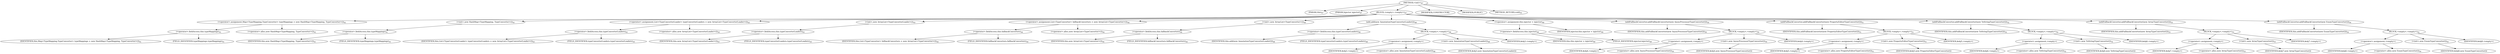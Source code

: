 digraph "&lt;init&gt;" {  
"97" [label = <(METHOD,&lt;init&gt;)<SUB>47</SUB>> ]
"4" [label = <(PARAM,this)<SUB>47</SUB>> ]
"98" [label = <(PARAM,Injector injector)<SUB>47</SUB>> ]
"99" [label = <(BLOCK,&lt;empty&gt;,&lt;empty&gt;)<SUB>47</SUB>> ]
"100" [label = <(&lt;operator&gt;.assignment,Map&lt;TypeMapping,TypeConverter&gt; typeMappings = new HashMap&lt;TypeMapping, TypeConverter&gt;())<SUB>41</SUB>> ]
"101" [label = <(&lt;operator&gt;.fieldAccess,this.typeMappings)<SUB>41</SUB>> ]
"102" [label = <(IDENTIFIER,this,Map&lt;TypeMapping,TypeConverter&gt; typeMappings = new HashMap&lt;TypeMapping, TypeConverter&gt;())<SUB>41</SUB>> ]
"103" [label = <(FIELD_IDENTIFIER,typeMappings,typeMappings)<SUB>41</SUB>> ]
"104" [label = <(&lt;operator&gt;.alloc,new HashMap&lt;TypeMapping, TypeConverter&gt;())<SUB>41</SUB>> ]
"105" [label = <(&lt;init&gt;,new HashMap&lt;TypeMapping, TypeConverter&gt;())<SUB>41</SUB>> ]
"106" [label = <(&lt;operator&gt;.fieldAccess,this.typeMappings)<SUB>41</SUB>> ]
"107" [label = <(IDENTIFIER,this,new HashMap&lt;TypeMapping, TypeConverter&gt;())<SUB>41</SUB>> ]
"108" [label = <(FIELD_IDENTIFIER,typeMappings,typeMappings)<SUB>41</SUB>> ]
"109" [label = <(&lt;operator&gt;.assignment,List&lt;TypeConverterLoader&gt; typeConverterLoaders = new ArrayList&lt;TypeConverterLoader&gt;())<SUB>43</SUB>> ]
"110" [label = <(&lt;operator&gt;.fieldAccess,this.typeConverterLoaders)<SUB>43</SUB>> ]
"111" [label = <(IDENTIFIER,this,List&lt;TypeConverterLoader&gt; typeConverterLoaders = new ArrayList&lt;TypeConverterLoader&gt;())<SUB>43</SUB>> ]
"112" [label = <(FIELD_IDENTIFIER,typeConverterLoaders,typeConverterLoaders)<SUB>43</SUB>> ]
"113" [label = <(&lt;operator&gt;.alloc,new ArrayList&lt;TypeConverterLoader&gt;())<SUB>43</SUB>> ]
"114" [label = <(&lt;init&gt;,new ArrayList&lt;TypeConverterLoader&gt;())<SUB>43</SUB>> ]
"115" [label = <(&lt;operator&gt;.fieldAccess,this.typeConverterLoaders)<SUB>43</SUB>> ]
"116" [label = <(IDENTIFIER,this,new ArrayList&lt;TypeConverterLoader&gt;())<SUB>43</SUB>> ]
"117" [label = <(FIELD_IDENTIFIER,typeConverterLoaders,typeConverterLoaders)<SUB>43</SUB>> ]
"118" [label = <(&lt;operator&gt;.assignment,List&lt;TypeConverter&gt; fallbackConverters = new ArrayList&lt;TypeConverter&gt;())<SUB>44</SUB>> ]
"119" [label = <(&lt;operator&gt;.fieldAccess,this.fallbackConverters)<SUB>44</SUB>> ]
"120" [label = <(IDENTIFIER,this,List&lt;TypeConverter&gt; fallbackConverters = new ArrayList&lt;TypeConverter&gt;())<SUB>44</SUB>> ]
"121" [label = <(FIELD_IDENTIFIER,fallbackConverters,fallbackConverters)<SUB>44</SUB>> ]
"122" [label = <(&lt;operator&gt;.alloc,new ArrayList&lt;TypeConverter&gt;())<SUB>44</SUB>> ]
"123" [label = <(&lt;init&gt;,new ArrayList&lt;TypeConverter&gt;())<SUB>44</SUB>> ]
"124" [label = <(&lt;operator&gt;.fieldAccess,this.fallbackConverters)<SUB>44</SUB>> ]
"125" [label = <(IDENTIFIER,this,new ArrayList&lt;TypeConverter&gt;())<SUB>44</SUB>> ]
"126" [label = <(FIELD_IDENTIFIER,fallbackConverters,fallbackConverters)<SUB>44</SUB>> ]
"127" [label = <(add,add(new AnnotationTypeConverterLoader()))<SUB>48</SUB>> ]
"128" [label = <(&lt;operator&gt;.fieldAccess,this.typeConverterLoaders)<SUB>48</SUB>> ]
"129" [label = <(IDENTIFIER,this,add(new AnnotationTypeConverterLoader()))<SUB>48</SUB>> ]
"130" [label = <(FIELD_IDENTIFIER,typeConverterLoaders,typeConverterLoaders)<SUB>48</SUB>> ]
"131" [label = <(BLOCK,&lt;empty&gt;,&lt;empty&gt;)<SUB>48</SUB>> ]
"132" [label = <(&lt;operator&gt;.assignment,&lt;empty&gt;)> ]
"133" [label = <(IDENTIFIER,$obj3,&lt;empty&gt;)> ]
"134" [label = <(&lt;operator&gt;.alloc,new AnnotationTypeConverterLoader())<SUB>48</SUB>> ]
"135" [label = <(&lt;init&gt;,new AnnotationTypeConverterLoader())<SUB>48</SUB>> ]
"136" [label = <(IDENTIFIER,$obj3,new AnnotationTypeConverterLoader())> ]
"137" [label = <(IDENTIFIER,$obj3,&lt;empty&gt;)> ]
"138" [label = <(&lt;operator&gt;.assignment,this.injector = injector)<SUB>49</SUB>> ]
"139" [label = <(&lt;operator&gt;.fieldAccess,this.injector)<SUB>49</SUB>> ]
"3" [label = <(IDENTIFIER,this,this.injector = injector)<SUB>49</SUB>> ]
"140" [label = <(FIELD_IDENTIFIER,injector,injector)<SUB>49</SUB>> ]
"141" [label = <(IDENTIFIER,injector,this.injector = injector)<SUB>49</SUB>> ]
"142" [label = <(addFallbackConverter,addFallbackConverter(new AsyncProcessorTypeConverter()))<SUB>50</SUB>> ]
"5" [label = <(IDENTIFIER,this,addFallbackConverter(new AsyncProcessorTypeConverter()))<SUB>50</SUB>> ]
"143" [label = <(BLOCK,&lt;empty&gt;,&lt;empty&gt;)<SUB>50</SUB>> ]
"144" [label = <(&lt;operator&gt;.assignment,&lt;empty&gt;)> ]
"145" [label = <(IDENTIFIER,$obj4,&lt;empty&gt;)> ]
"146" [label = <(&lt;operator&gt;.alloc,new AsyncProcessorTypeConverter())<SUB>50</SUB>> ]
"147" [label = <(&lt;init&gt;,new AsyncProcessorTypeConverter())<SUB>50</SUB>> ]
"148" [label = <(IDENTIFIER,$obj4,new AsyncProcessorTypeConverter())> ]
"149" [label = <(IDENTIFIER,$obj4,&lt;empty&gt;)> ]
"150" [label = <(addFallbackConverter,addFallbackConverter(new PropertyEditorTypeConverter()))<SUB>51</SUB>> ]
"6" [label = <(IDENTIFIER,this,addFallbackConverter(new PropertyEditorTypeConverter()))<SUB>51</SUB>> ]
"151" [label = <(BLOCK,&lt;empty&gt;,&lt;empty&gt;)<SUB>51</SUB>> ]
"152" [label = <(&lt;operator&gt;.assignment,&lt;empty&gt;)> ]
"153" [label = <(IDENTIFIER,$obj5,&lt;empty&gt;)> ]
"154" [label = <(&lt;operator&gt;.alloc,new PropertyEditorTypeConverter())<SUB>51</SUB>> ]
"155" [label = <(&lt;init&gt;,new PropertyEditorTypeConverter())<SUB>51</SUB>> ]
"156" [label = <(IDENTIFIER,$obj5,new PropertyEditorTypeConverter())> ]
"157" [label = <(IDENTIFIER,$obj5,&lt;empty&gt;)> ]
"158" [label = <(addFallbackConverter,addFallbackConverter(new ToStringTypeConverter()))<SUB>52</SUB>> ]
"7" [label = <(IDENTIFIER,this,addFallbackConverter(new ToStringTypeConverter()))<SUB>52</SUB>> ]
"159" [label = <(BLOCK,&lt;empty&gt;,&lt;empty&gt;)<SUB>52</SUB>> ]
"160" [label = <(&lt;operator&gt;.assignment,&lt;empty&gt;)> ]
"161" [label = <(IDENTIFIER,$obj6,&lt;empty&gt;)> ]
"162" [label = <(&lt;operator&gt;.alloc,new ToStringTypeConverter())<SUB>52</SUB>> ]
"163" [label = <(&lt;init&gt;,new ToStringTypeConverter())<SUB>52</SUB>> ]
"164" [label = <(IDENTIFIER,$obj6,new ToStringTypeConverter())> ]
"165" [label = <(IDENTIFIER,$obj6,&lt;empty&gt;)> ]
"166" [label = <(addFallbackConverter,addFallbackConverter(new ArrayTypeConverter()))<SUB>53</SUB>> ]
"8" [label = <(IDENTIFIER,this,addFallbackConverter(new ArrayTypeConverter()))<SUB>53</SUB>> ]
"167" [label = <(BLOCK,&lt;empty&gt;,&lt;empty&gt;)<SUB>53</SUB>> ]
"168" [label = <(&lt;operator&gt;.assignment,&lt;empty&gt;)> ]
"169" [label = <(IDENTIFIER,$obj7,&lt;empty&gt;)> ]
"170" [label = <(&lt;operator&gt;.alloc,new ArrayTypeConverter())<SUB>53</SUB>> ]
"171" [label = <(&lt;init&gt;,new ArrayTypeConverter())<SUB>53</SUB>> ]
"172" [label = <(IDENTIFIER,$obj7,new ArrayTypeConverter())> ]
"173" [label = <(IDENTIFIER,$obj7,&lt;empty&gt;)> ]
"174" [label = <(addFallbackConverter,addFallbackConverter(new EnumTypeConverter()))<SUB>54</SUB>> ]
"9" [label = <(IDENTIFIER,this,addFallbackConverter(new EnumTypeConverter()))<SUB>54</SUB>> ]
"175" [label = <(BLOCK,&lt;empty&gt;,&lt;empty&gt;)<SUB>54</SUB>> ]
"176" [label = <(&lt;operator&gt;.assignment,&lt;empty&gt;)> ]
"177" [label = <(IDENTIFIER,$obj8,&lt;empty&gt;)> ]
"178" [label = <(&lt;operator&gt;.alloc,new EnumTypeConverter())<SUB>54</SUB>> ]
"179" [label = <(&lt;init&gt;,new EnumTypeConverter())<SUB>54</SUB>> ]
"180" [label = <(IDENTIFIER,$obj8,new EnumTypeConverter())> ]
"181" [label = <(IDENTIFIER,$obj8,&lt;empty&gt;)> ]
"182" [label = <(MODIFIER,CONSTRUCTOR)> ]
"183" [label = <(MODIFIER,PUBLIC)> ]
"184" [label = <(METHOD_RETURN,void)<SUB>55</SUB>> ]
  "97" -> "4" 
  "97" -> "98" 
  "97" -> "99" 
  "97" -> "182" 
  "97" -> "183" 
  "97" -> "184" 
  "99" -> "100" 
  "99" -> "105" 
  "99" -> "109" 
  "99" -> "114" 
  "99" -> "118" 
  "99" -> "123" 
  "99" -> "127" 
  "99" -> "138" 
  "99" -> "142" 
  "99" -> "150" 
  "99" -> "158" 
  "99" -> "166" 
  "99" -> "174" 
  "100" -> "101" 
  "100" -> "104" 
  "101" -> "102" 
  "101" -> "103" 
  "105" -> "106" 
  "106" -> "107" 
  "106" -> "108" 
  "109" -> "110" 
  "109" -> "113" 
  "110" -> "111" 
  "110" -> "112" 
  "114" -> "115" 
  "115" -> "116" 
  "115" -> "117" 
  "118" -> "119" 
  "118" -> "122" 
  "119" -> "120" 
  "119" -> "121" 
  "123" -> "124" 
  "124" -> "125" 
  "124" -> "126" 
  "127" -> "128" 
  "127" -> "131" 
  "128" -> "129" 
  "128" -> "130" 
  "131" -> "132" 
  "131" -> "135" 
  "131" -> "137" 
  "132" -> "133" 
  "132" -> "134" 
  "135" -> "136" 
  "138" -> "139" 
  "138" -> "141" 
  "139" -> "3" 
  "139" -> "140" 
  "142" -> "5" 
  "142" -> "143" 
  "143" -> "144" 
  "143" -> "147" 
  "143" -> "149" 
  "144" -> "145" 
  "144" -> "146" 
  "147" -> "148" 
  "150" -> "6" 
  "150" -> "151" 
  "151" -> "152" 
  "151" -> "155" 
  "151" -> "157" 
  "152" -> "153" 
  "152" -> "154" 
  "155" -> "156" 
  "158" -> "7" 
  "158" -> "159" 
  "159" -> "160" 
  "159" -> "163" 
  "159" -> "165" 
  "160" -> "161" 
  "160" -> "162" 
  "163" -> "164" 
  "166" -> "8" 
  "166" -> "167" 
  "167" -> "168" 
  "167" -> "171" 
  "167" -> "173" 
  "168" -> "169" 
  "168" -> "170" 
  "171" -> "172" 
  "174" -> "9" 
  "174" -> "175" 
  "175" -> "176" 
  "175" -> "179" 
  "175" -> "181" 
  "176" -> "177" 
  "176" -> "178" 
  "179" -> "180" 
}
